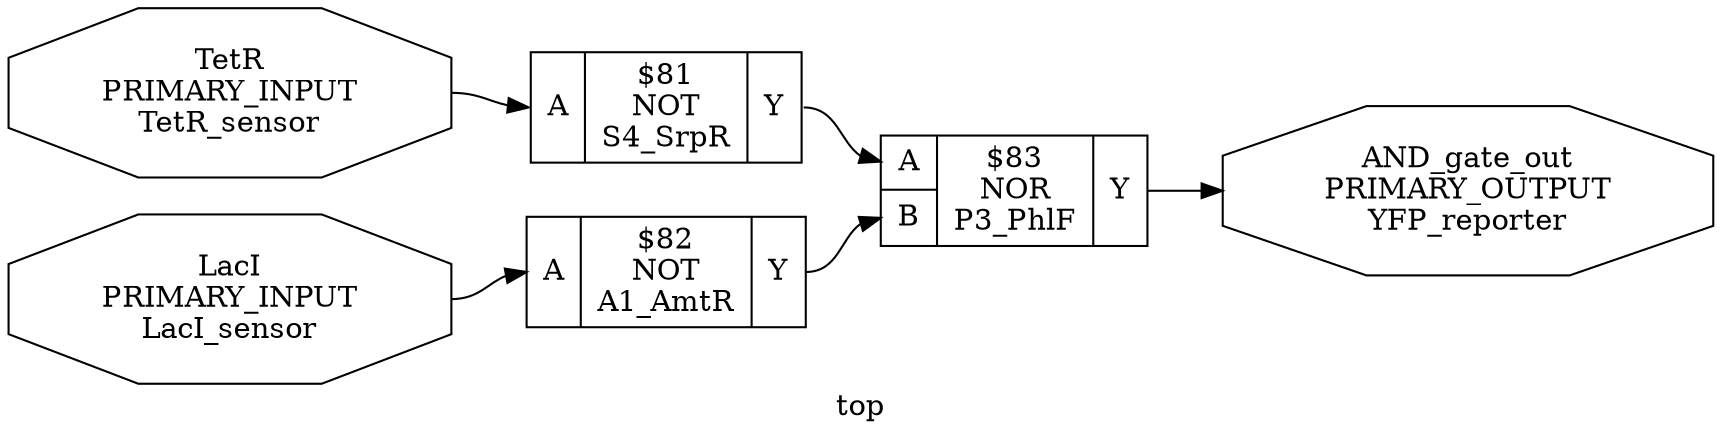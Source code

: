 digraph "top" {
label="top";
rankdir="LR";
remincross=true;
n3 [ shape=octagon, label="AND_gate_out\nPRIMARY_OUTPUT\nYFP_reporter", fontcolor="black" ];
n4 [ shape=octagon, label="LacI\nPRIMARY_INPUT\nLacI_sensor", fontcolor="black" ];
n5 [ shape=octagon, label="TetR\nPRIMARY_INPUT\nTetR_sensor", fontcolor="black" ];
c8 [ shape=record, label="{{<p6> A}|$81\nNOT\nS4_SrpR|{<p7> Y}}",  ];
c9 [ shape=record, label="{{<p6> A}|$82\nNOT\nA1_AmtR|{<p7> Y}}",  ];
c11 [ shape=record, label="{{<p6> A|<p10> B}|$83\nNOR\nP3_PhlF|{<p7> Y}}",  ];
c8:p7:e -> c11:p6:w [color="black", fontcolor="black", label=""];
c9:p7:e -> c11:p10:w [color="black", fontcolor="black", label=""];
c11:p7:e -> n3:w [color="black", fontcolor="black", label=""];
n4:e -> c9:p6:w [color="black", fontcolor="black", label=""];
n5:e -> c8:p6:w [color="black", fontcolor="black", label=""];
}
